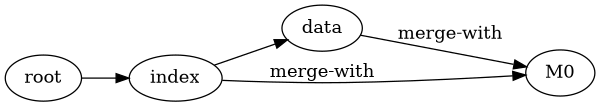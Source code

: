 
digraph {
    fontname="Libertinus";
    fontsize="10";
     size="4,2!";
 margin=0;
            rankdir=LR;
            root -> a -> b;
            a -> M0 [label="merge-with"];
            b -> M0 [label="merge-with"];
            a [label="index"];
            b [label="data"];
}